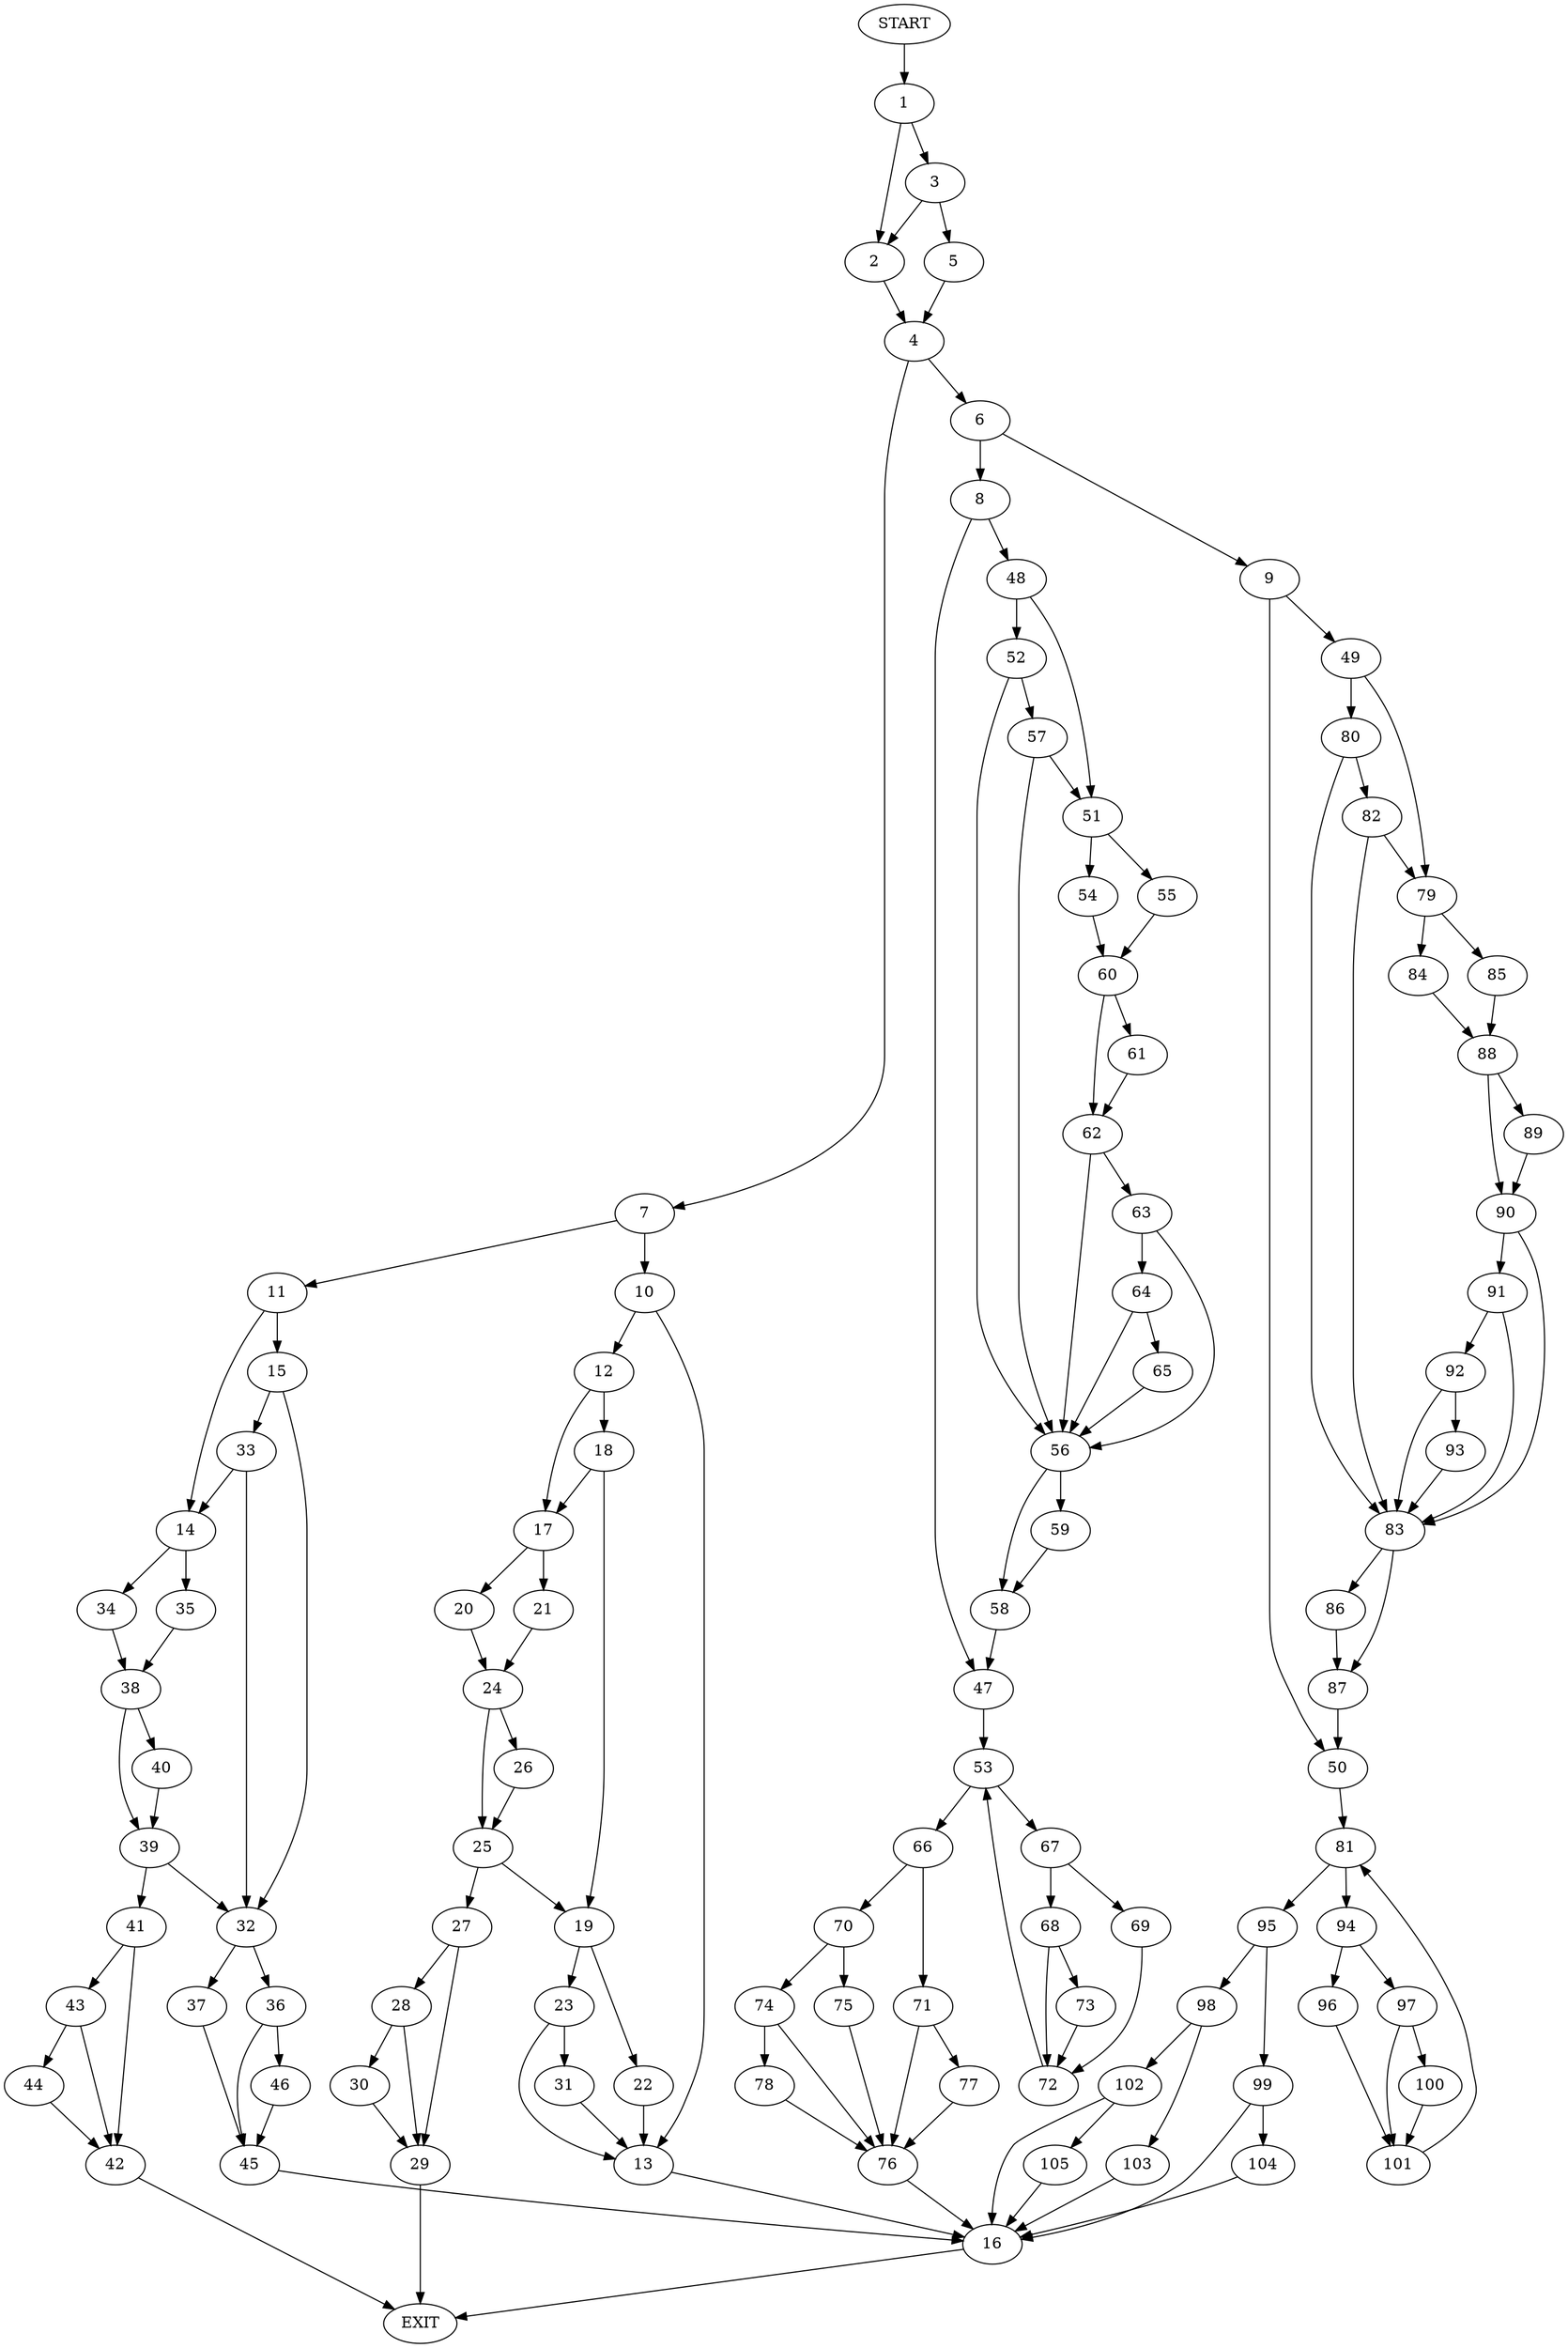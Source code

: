 digraph {
0 [label="START"]
106 [label="EXIT"]
0 -> 1
1 -> 2
1 -> 3
2 -> 4
3 -> 2
3 -> 5
5 -> 4
4 -> 6
4 -> 7
6 -> 8
6 -> 9
7 -> 10
7 -> 11
10 -> 12
10 -> 13
11 -> 14
11 -> 15
13 -> 16
12 -> 17
12 -> 18
18 -> 17
18 -> 19
17 -> 20
17 -> 21
19 -> 22
19 -> 23
20 -> 24
21 -> 24
24 -> 25
24 -> 26
26 -> 25
25 -> 27
25 -> 19
27 -> 28
27 -> 29
28 -> 30
28 -> 29
29 -> 106
30 -> 29
22 -> 13
23 -> 31
23 -> 13
31 -> 13
16 -> 106
15 -> 32
15 -> 33
14 -> 34
14 -> 35
33 -> 32
33 -> 14
32 -> 36
32 -> 37
35 -> 38
34 -> 38
38 -> 39
38 -> 40
39 -> 32
39 -> 41
40 -> 39
41 -> 42
41 -> 43
43 -> 44
43 -> 42
42 -> 106
44 -> 42
36 -> 45
36 -> 46
37 -> 45
45 -> 16
46 -> 45
8 -> 47
8 -> 48
9 -> 49
9 -> 50
48 -> 51
48 -> 52
47 -> 53
51 -> 54
51 -> 55
52 -> 56
52 -> 57
56 -> 58
56 -> 59
57 -> 56
57 -> 51
54 -> 60
55 -> 60
60 -> 61
60 -> 62
62 -> 56
62 -> 63
61 -> 62
63 -> 56
63 -> 64
64 -> 56
64 -> 65
65 -> 56
59 -> 58
58 -> 47
53 -> 66
53 -> 67
67 -> 68
67 -> 69
66 -> 70
66 -> 71
69 -> 72
68 -> 72
68 -> 73
72 -> 53
73 -> 72
70 -> 74
70 -> 75
71 -> 76
71 -> 77
75 -> 76
74 -> 76
74 -> 78
78 -> 76
76 -> 16
77 -> 76
49 -> 79
49 -> 80
50 -> 81
80 -> 82
80 -> 83
79 -> 84
79 -> 85
82 -> 83
82 -> 79
83 -> 86
83 -> 87
85 -> 88
84 -> 88
88 -> 89
88 -> 90
89 -> 90
90 -> 91
90 -> 83
91 -> 92
91 -> 83
92 -> 93
92 -> 83
93 -> 83
86 -> 87
87 -> 50
81 -> 94
81 -> 95
94 -> 96
94 -> 97
95 -> 98
95 -> 99
97 -> 100
97 -> 101
96 -> 101
101 -> 81
100 -> 101
98 -> 102
98 -> 103
99 -> 16
99 -> 104
102 -> 16
102 -> 105
103 -> 16
105 -> 16
104 -> 16
}
